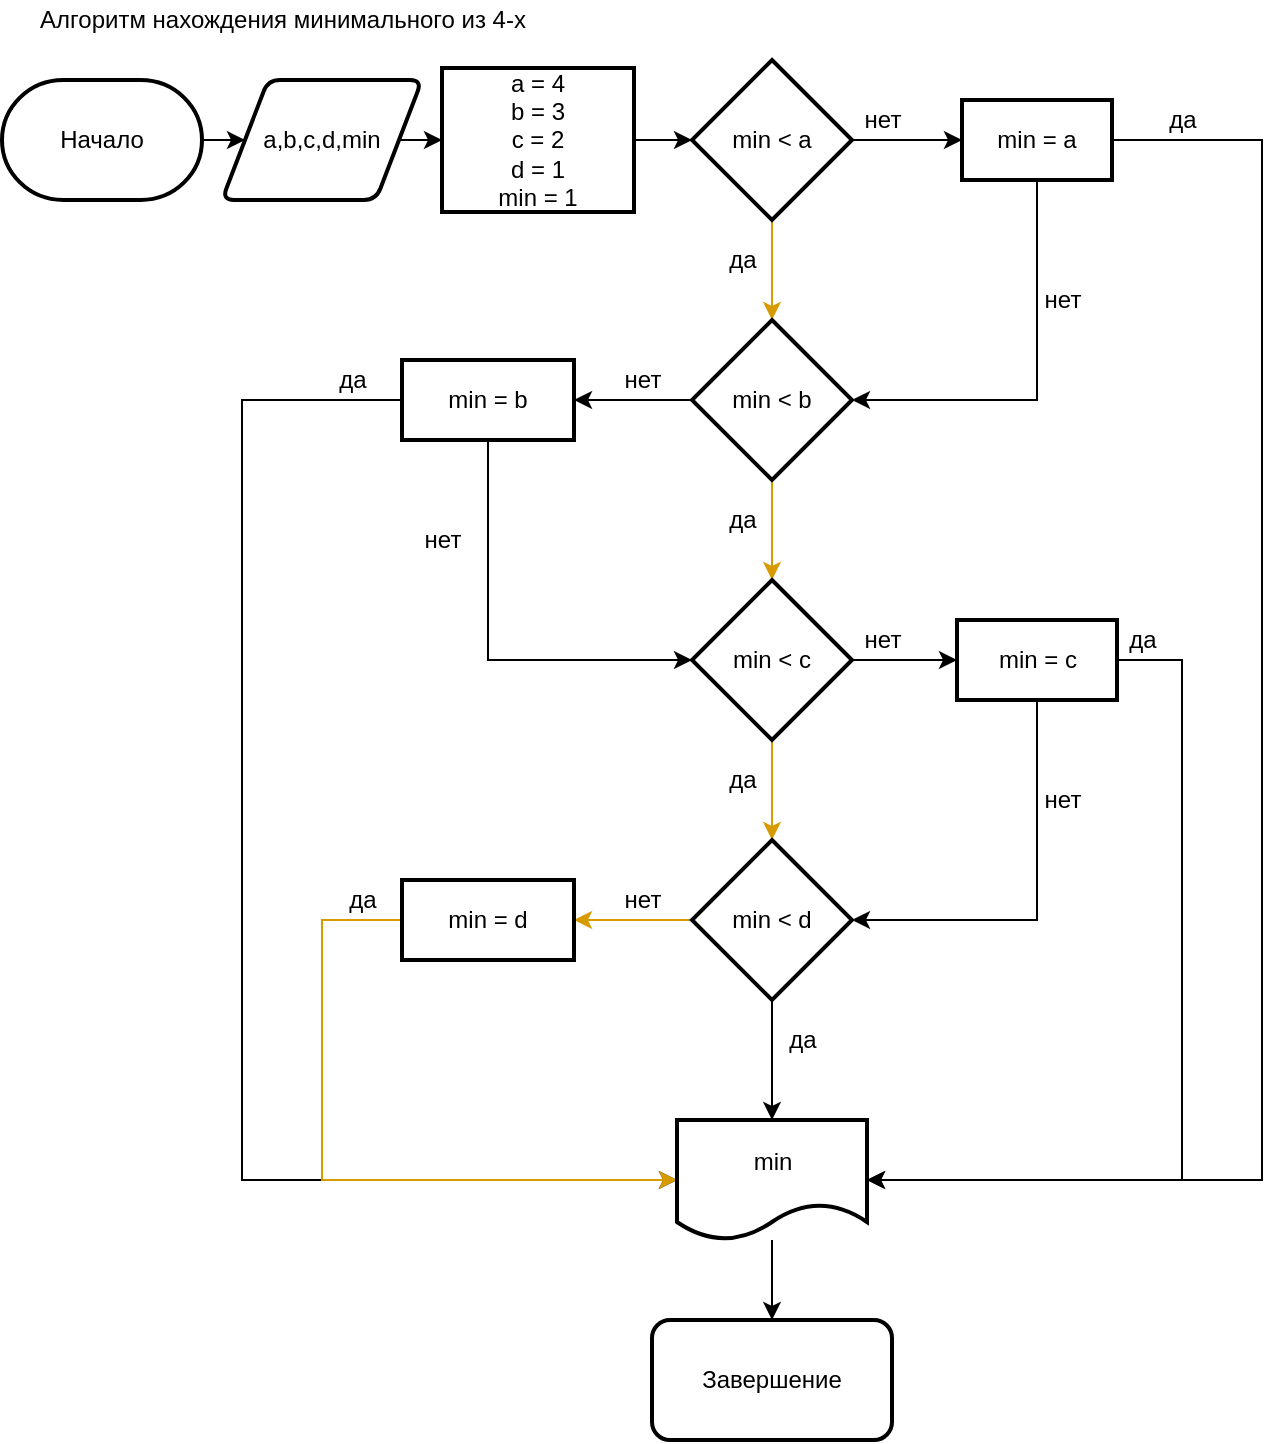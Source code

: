 <mxfile version="15.8.3" type="device" pages="2"><diagram id="V6V4rVkfS5ifKPoI8IRQ" name="Страница 1"><mxGraphModel dx="1025" dy="2807" grid="1" gridSize="10" guides="1" tooltips="1" connect="1" arrows="1" fold="1" page="1" pageScale="1" pageWidth="827" pageHeight="1169" math="0" shadow="0"><root><mxCell id="0"/><mxCell id="1" parent="0"/><mxCell id="OCEWhRm8qI4SO0WZBL5i-1" value="Алгоритм нахождения минимального из 4-х" style="text;html=1;align=center;verticalAlign=middle;resizable=0;points=[];autosize=1;strokeColor=none;fillColor=none;" parent="1" vertex="1"><mxGeometry x="20" y="-2320" width="260" height="20" as="geometry"/></mxCell><mxCell id="OCEWhRm8qI4SO0WZBL5i-11" value="" style="edgeStyle=orthogonalEdgeStyle;rounded=0;orthogonalLoop=1;jettySize=auto;html=1;" parent="1" source="OCEWhRm8qI4SO0WZBL5i-2" target="OCEWhRm8qI4SO0WZBL5i-3" edge="1"><mxGeometry relative="1" as="geometry"/></mxCell><mxCell id="OCEWhRm8qI4SO0WZBL5i-2" value="Начало" style="strokeWidth=2;html=1;shape=mxgraph.flowchart.terminator;whiteSpace=wrap;" parent="1" vertex="1"><mxGeometry x="10" y="-2280" width="100" height="60" as="geometry"/></mxCell><mxCell id="OCEWhRm8qI4SO0WZBL5i-12" value="" style="edgeStyle=orthogonalEdgeStyle;rounded=0;orthogonalLoop=1;jettySize=auto;html=1;" parent="1" source="OCEWhRm8qI4SO0WZBL5i-3" target="OCEWhRm8qI4SO0WZBL5i-4" edge="1"><mxGeometry relative="1" as="geometry"/></mxCell><mxCell id="OCEWhRm8qI4SO0WZBL5i-3" value="a,b,c,d,min" style="shape=parallelogram;html=1;strokeWidth=2;perimeter=parallelogramPerimeter;whiteSpace=wrap;rounded=1;arcSize=12;size=0.23;" parent="1" vertex="1"><mxGeometry x="120" y="-2280" width="100" height="60" as="geometry"/></mxCell><mxCell id="OCEWhRm8qI4SO0WZBL5i-38" value="" style="edgeStyle=orthogonalEdgeStyle;rounded=0;orthogonalLoop=1;jettySize=auto;html=1;" parent="1" source="OCEWhRm8qI4SO0WZBL5i-4" target="OCEWhRm8qI4SO0WZBL5i-37" edge="1"><mxGeometry relative="1" as="geometry"/></mxCell><mxCell id="OCEWhRm8qI4SO0WZBL5i-4" value="a = 4&lt;br&gt;b = 3&lt;br&gt;c = 2&lt;br&gt;d = 1&lt;br&gt;min = 1" style="rounded=0;whiteSpace=wrap;html=1;strokeWidth=2;" parent="1" vertex="1"><mxGeometry x="230" y="-2286" width="96" height="72" as="geometry"/></mxCell><mxCell id="OCEWhRm8qI4SO0WZBL5i-40" value="" style="edgeStyle=orthogonalEdgeStyle;rounded=0;orthogonalLoop=1;jettySize=auto;html=1;fillColor=#ffcd28;gradientColor=#ffa500;strokeColor=#d79b00;" parent="1" source="OCEWhRm8qI4SO0WZBL5i-37" target="OCEWhRm8qI4SO0WZBL5i-39" edge="1"><mxGeometry relative="1" as="geometry"/></mxCell><mxCell id="OCEWhRm8qI4SO0WZBL5i-49" value="" style="edgeStyle=orthogonalEdgeStyle;rounded=0;orthogonalLoop=1;jettySize=auto;html=1;" parent="1" source="OCEWhRm8qI4SO0WZBL5i-37" target="OCEWhRm8qI4SO0WZBL5i-46" edge="1"><mxGeometry relative="1" as="geometry"/></mxCell><mxCell id="OCEWhRm8qI4SO0WZBL5i-37" value="min &amp;lt; a" style="rhombus;whiteSpace=wrap;html=1;rounded=0;strokeWidth=2;" parent="1" vertex="1"><mxGeometry x="355" y="-2290" width="80" height="80" as="geometry"/></mxCell><mxCell id="OCEWhRm8qI4SO0WZBL5i-52" value="" style="edgeStyle=orthogonalEdgeStyle;rounded=0;orthogonalLoop=1;jettySize=auto;html=1;fillColor=#ffcd28;gradientColor=#ffa500;strokeColor=#d79b00;" parent="1" source="OCEWhRm8qI4SO0WZBL5i-39" target="OCEWhRm8qI4SO0WZBL5i-51" edge="1"><mxGeometry relative="1" as="geometry"/></mxCell><mxCell id="OCEWhRm8qI4SO0WZBL5i-55" value="" style="edgeStyle=orthogonalEdgeStyle;rounded=0;orthogonalLoop=1;jettySize=auto;html=1;" parent="1" source="OCEWhRm8qI4SO0WZBL5i-39" target="OCEWhRm8qI4SO0WZBL5i-54" edge="1"><mxGeometry relative="1" as="geometry"/></mxCell><mxCell id="OCEWhRm8qI4SO0WZBL5i-39" value="min &amp;lt; b" style="rhombus;whiteSpace=wrap;html=1;rounded=0;strokeWidth=2;" parent="1" vertex="1"><mxGeometry x="355" y="-2160" width="80" height="80" as="geometry"/></mxCell><mxCell id="OCEWhRm8qI4SO0WZBL5i-44" value="да" style="text;html=1;align=center;verticalAlign=middle;resizable=0;points=[];autosize=1;strokeColor=none;fillColor=none;" parent="1" vertex="1"><mxGeometry x="365" y="-2200" width="30" height="20" as="geometry"/></mxCell><mxCell id="OCEWhRm8qI4SO0WZBL5i-79" style="edgeStyle=orthogonalEdgeStyle;rounded=0;orthogonalLoop=1;jettySize=auto;html=1;" parent="1" source="OCEWhRm8qI4SO0WZBL5i-46" target="OCEWhRm8qI4SO0WZBL5i-39" edge="1"><mxGeometry relative="1" as="geometry"><Array as="points"><mxPoint x="528" y="-2120"/></Array></mxGeometry></mxCell><mxCell id="gthqsRsQvkx5Oq7-Hea_-1" style="edgeStyle=orthogonalEdgeStyle;rounded=0;orthogonalLoop=1;jettySize=auto;html=1;" parent="1" source="OCEWhRm8qI4SO0WZBL5i-46" target="OCEWhRm8qI4SO0WZBL5i-72" edge="1"><mxGeometry relative="1" as="geometry"><Array as="points"><mxPoint x="640" y="-2250"/><mxPoint x="640" y="-1730"/></Array></mxGeometry></mxCell><mxCell id="OCEWhRm8qI4SO0WZBL5i-46" value="min = a" style="rounded=0;whiteSpace=wrap;html=1;strokeWidth=2;" parent="1" vertex="1"><mxGeometry x="490" y="-2270" width="75" height="40" as="geometry"/></mxCell><mxCell id="OCEWhRm8qI4SO0WZBL5i-59" value="" style="edgeStyle=orthogonalEdgeStyle;rounded=0;orthogonalLoop=1;jettySize=auto;html=1;fillColor=#ffcd28;gradientColor=#ffa500;strokeColor=#d79b00;" parent="1" source="OCEWhRm8qI4SO0WZBL5i-51" target="OCEWhRm8qI4SO0WZBL5i-58" edge="1"><mxGeometry relative="1" as="geometry"/></mxCell><mxCell id="OCEWhRm8qI4SO0WZBL5i-62" value="" style="edgeStyle=orthogonalEdgeStyle;rounded=0;orthogonalLoop=1;jettySize=auto;html=1;" parent="1" source="OCEWhRm8qI4SO0WZBL5i-51" target="OCEWhRm8qI4SO0WZBL5i-60" edge="1"><mxGeometry relative="1" as="geometry"/></mxCell><mxCell id="OCEWhRm8qI4SO0WZBL5i-51" value="min &amp;lt; c" style="rhombus;whiteSpace=wrap;html=1;rounded=0;strokeWidth=2;" parent="1" vertex="1"><mxGeometry x="355" y="-2030" width="80" height="80" as="geometry"/></mxCell><mxCell id="OCEWhRm8qI4SO0WZBL5i-53" value="да" style="text;html=1;align=center;verticalAlign=middle;resizable=0;points=[];autosize=1;strokeColor=none;fillColor=none;" parent="1" vertex="1"><mxGeometry x="365" y="-2070" width="30" height="20" as="geometry"/></mxCell><mxCell id="OCEWhRm8qI4SO0WZBL5i-77" style="edgeStyle=orthogonalEdgeStyle;rounded=0;orthogonalLoop=1;jettySize=auto;html=1;" parent="1" source="OCEWhRm8qI4SO0WZBL5i-54" target="OCEWhRm8qI4SO0WZBL5i-51" edge="1"><mxGeometry relative="1" as="geometry"><Array as="points"><mxPoint x="253" y="-1990"/></Array></mxGeometry></mxCell><mxCell id="gthqsRsQvkx5Oq7-Hea_-5" style="edgeStyle=orthogonalEdgeStyle;rounded=0;orthogonalLoop=1;jettySize=auto;html=1;" parent="1" source="OCEWhRm8qI4SO0WZBL5i-54" target="OCEWhRm8qI4SO0WZBL5i-72" edge="1"><mxGeometry relative="1" as="geometry"><Array as="points"><mxPoint x="130" y="-2120"/><mxPoint x="130" y="-1730"/></Array></mxGeometry></mxCell><mxCell id="OCEWhRm8qI4SO0WZBL5i-54" value="min = b" style="rounded=0;whiteSpace=wrap;html=1;strokeWidth=2;" parent="1" vertex="1"><mxGeometry x="210" y="-2140" width="86" height="40" as="geometry"/></mxCell><mxCell id="OCEWhRm8qI4SO0WZBL5i-67" value="" style="edgeStyle=orthogonalEdgeStyle;rounded=0;orthogonalLoop=1;jettySize=auto;html=1;fillColor=#ffcd28;gradientColor=#ffa500;strokeColor=#d79b00;" parent="1" source="OCEWhRm8qI4SO0WZBL5i-58" target="OCEWhRm8qI4SO0WZBL5i-66" edge="1"><mxGeometry relative="1" as="geometry"/></mxCell><mxCell id="OCEWhRm8qI4SO0WZBL5i-73" value="" style="edgeStyle=orthogonalEdgeStyle;rounded=0;orthogonalLoop=1;jettySize=auto;html=1;" parent="1" source="OCEWhRm8qI4SO0WZBL5i-58" target="OCEWhRm8qI4SO0WZBL5i-72" edge="1"><mxGeometry relative="1" as="geometry"/></mxCell><mxCell id="OCEWhRm8qI4SO0WZBL5i-58" value="min &amp;lt; d" style="rhombus;whiteSpace=wrap;html=1;rounded=0;strokeWidth=2;" parent="1" vertex="1"><mxGeometry x="355" y="-1900" width="80" height="80" as="geometry"/></mxCell><mxCell id="OCEWhRm8qI4SO0WZBL5i-80" style="edgeStyle=orthogonalEdgeStyle;rounded=0;orthogonalLoop=1;jettySize=auto;html=1;" parent="1" source="OCEWhRm8qI4SO0WZBL5i-60" target="OCEWhRm8qI4SO0WZBL5i-58" edge="1"><mxGeometry relative="1" as="geometry"><Array as="points"><mxPoint x="528" y="-1860"/></Array></mxGeometry></mxCell><mxCell id="gthqsRsQvkx5Oq7-Hea_-2" style="edgeStyle=orthogonalEdgeStyle;rounded=0;orthogonalLoop=1;jettySize=auto;html=1;" parent="1" source="OCEWhRm8qI4SO0WZBL5i-60" target="OCEWhRm8qI4SO0WZBL5i-72" edge="1"><mxGeometry relative="1" as="geometry"><Array as="points"><mxPoint x="600" y="-1990"/><mxPoint x="600" y="-1730"/></Array></mxGeometry></mxCell><mxCell id="OCEWhRm8qI4SO0WZBL5i-60" value="min = c" style="rounded=0;whiteSpace=wrap;html=1;strokeWidth=2;" parent="1" vertex="1"><mxGeometry x="487.5" y="-2010" width="80" height="40" as="geometry"/></mxCell><mxCell id="OCEWhRm8qI4SO0WZBL5i-65" value="да" style="text;html=1;align=center;verticalAlign=middle;resizable=0;points=[];autosize=1;strokeColor=none;fillColor=none;" parent="1" vertex="1"><mxGeometry x="365" y="-1940" width="30" height="20" as="geometry"/></mxCell><mxCell id="gthqsRsQvkx5Oq7-Hea_-9" style="edgeStyle=orthogonalEdgeStyle;rounded=0;orthogonalLoop=1;jettySize=auto;html=1;fillColor=#ffcd28;gradientColor=#ffa500;strokeColor=#d79b00;" parent="1" source="OCEWhRm8qI4SO0WZBL5i-66" target="OCEWhRm8qI4SO0WZBL5i-72" edge="1"><mxGeometry relative="1" as="geometry"><Array as="points"><mxPoint x="170" y="-1860"/><mxPoint x="170" y="-1730"/></Array></mxGeometry></mxCell><mxCell id="OCEWhRm8qI4SO0WZBL5i-66" value="min = d" style="rounded=0;whiteSpace=wrap;html=1;strokeWidth=2;" parent="1" vertex="1"><mxGeometry x="210" y="-1880" width="86" height="40" as="geometry"/></mxCell><mxCell id="OCEWhRm8qI4SO0WZBL5i-68" value="нет" style="text;html=1;align=center;verticalAlign=middle;resizable=0;points=[];autosize=1;strokeColor=none;fillColor=none;" parent="1" vertex="1"><mxGeometry x="315" y="-1880" width="30" height="20" as="geometry"/></mxCell><mxCell id="OCEWhRm8qI4SO0WZBL5i-82" value="" style="edgeStyle=orthogonalEdgeStyle;rounded=0;orthogonalLoop=1;jettySize=auto;html=1;" parent="1" source="OCEWhRm8qI4SO0WZBL5i-72" target="OCEWhRm8qI4SO0WZBL5i-81" edge="1"><mxGeometry relative="1" as="geometry"/></mxCell><mxCell id="OCEWhRm8qI4SO0WZBL5i-72" value="min" style="shape=document;whiteSpace=wrap;html=1;boundedLbl=1;strokeWidth=2;" parent="1" vertex="1"><mxGeometry x="347.5" y="-1760" width="95" height="60" as="geometry"/></mxCell><mxCell id="OCEWhRm8qI4SO0WZBL5i-75" value="нет" style="text;html=1;align=center;verticalAlign=middle;resizable=0;points=[];autosize=1;strokeColor=none;fillColor=none;" parent="1" vertex="1"><mxGeometry x="435" y="-2270" width="30" height="20" as="geometry"/></mxCell><mxCell id="OCEWhRm8qI4SO0WZBL5i-81" value="Завершение" style="rounded=1;whiteSpace=wrap;html=1;strokeWidth=2;" parent="1" vertex="1"><mxGeometry x="335" y="-1660" width="120" height="60" as="geometry"/></mxCell><mxCell id="OCEWhRm8qI4SO0WZBL5i-83" value="нет" style="text;html=1;align=center;verticalAlign=middle;resizable=0;points=[];autosize=1;strokeColor=none;fillColor=none;" parent="1" vertex="1"><mxGeometry x="525" y="-2180" width="30" height="20" as="geometry"/></mxCell><mxCell id="OCEWhRm8qI4SO0WZBL5i-84" value="нет" style="text;html=1;align=center;verticalAlign=middle;resizable=0;points=[];autosize=1;strokeColor=none;fillColor=none;" parent="1" vertex="1"><mxGeometry x="215" y="-2060" width="30" height="20" as="geometry"/></mxCell><mxCell id="OCEWhRm8qI4SO0WZBL5i-85" value="нет" style="text;html=1;align=center;verticalAlign=middle;resizable=0;points=[];autosize=1;strokeColor=none;fillColor=none;" parent="1" vertex="1"><mxGeometry x="525" y="-1930" width="30" height="20" as="geometry"/></mxCell><mxCell id="OCEWhRm8qI4SO0WZBL5i-86" value="да" style="text;html=1;align=center;verticalAlign=middle;resizable=0;points=[];autosize=1;strokeColor=none;fillColor=none;" parent="1" vertex="1"><mxGeometry x="395" y="-1810" width="30" height="20" as="geometry"/></mxCell><mxCell id="OCEWhRm8qI4SO0WZBL5i-87" value="нет" style="text;html=1;align=center;verticalAlign=middle;resizable=0;points=[];autosize=1;strokeColor=none;fillColor=none;" parent="1" vertex="1"><mxGeometry x="315" y="-2140" width="30" height="20" as="geometry"/></mxCell><mxCell id="OCEWhRm8qI4SO0WZBL5i-88" value="нет" style="text;html=1;align=center;verticalAlign=middle;resizable=0;points=[];autosize=1;strokeColor=none;fillColor=none;" parent="1" vertex="1"><mxGeometry x="435" y="-2010" width="30" height="20" as="geometry"/></mxCell><mxCell id="gthqsRsQvkx5Oq7-Hea_-3" value="да" style="text;html=1;align=center;verticalAlign=middle;resizable=0;points=[];autosize=1;strokeColor=none;fillColor=none;" parent="1" vertex="1"><mxGeometry x="585" y="-2270" width="30" height="20" as="geometry"/></mxCell><mxCell id="gthqsRsQvkx5Oq7-Hea_-4" value="да" style="text;html=1;align=center;verticalAlign=middle;resizable=0;points=[];autosize=1;strokeColor=none;fillColor=none;" parent="1" vertex="1"><mxGeometry x="565" y="-2010" width="30" height="20" as="geometry"/></mxCell><mxCell id="gthqsRsQvkx5Oq7-Hea_-8" value="да" style="text;html=1;align=center;verticalAlign=middle;resizable=0;points=[];autosize=1;strokeColor=none;fillColor=none;" parent="1" vertex="1"><mxGeometry x="170" y="-2140" width="30" height="20" as="geometry"/></mxCell><mxCell id="gthqsRsQvkx5Oq7-Hea_-10" value="да" style="text;html=1;align=center;verticalAlign=middle;resizable=0;points=[];autosize=1;strokeColor=none;fillColor=none;" parent="1" vertex="1"><mxGeometry x="175" y="-1880" width="30" height="20" as="geometry"/></mxCell></root></mxGraphModel></diagram><diagram id="ga-JvvRc5TEea7Qab6PI" name="Страница 2"><mxGraphModel dx="1025" dy="469" grid="1" gridSize="10" guides="1" tooltips="1" connect="1" arrows="1" fold="1" page="1" pageScale="1" pageWidth="827" pageHeight="1169" math="0" shadow="0"><root><mxCell id="uYsyy3oHXRIZb1VhayqY-0"/><mxCell id="uYsyy3oHXRIZb1VhayqY-1" parent="uYsyy3oHXRIZb1VhayqY-0"/><mxCell id="uYsyy3oHXRIZb1VhayqY-5" value="" style="edgeStyle=orthogonalEdgeStyle;rounded=0;orthogonalLoop=1;jettySize=auto;html=1;" parent="uYsyy3oHXRIZb1VhayqY-1" source="uYsyy3oHXRIZb1VhayqY-2" edge="1"><mxGeometry relative="1" as="geometry"><mxPoint x="380" y="260" as="targetPoint"/></mxGeometry></mxCell><mxCell id="uYsyy3oHXRIZb1VhayqY-2" value="start" style="strokeWidth=2;html=1;shape=mxgraph.flowchart.terminator;whiteSpace=wrap;" parent="uYsyy3oHXRIZb1VhayqY-1" vertex="1"><mxGeometry x="330" y="170" width="100" height="60" as="geometry"/></mxCell><mxCell id="uYsyy3oHXRIZb1VhayqY-3" value="&lt;span style=&quot;color: rgb(36, 41, 47); font-size: 16px; font-style: normal; font-weight: 400; letter-spacing: normal; text-indent: 0px; text-transform: none; word-spacing: 0px; background-color: rgb(255, 255, 255); display: inline; float: none;&quot;&gt;Написать программу, которая из имеющегося массива целых чисел формирует массив из чисел, больших 8. Первоначальный массив можно ввести с клавиатуры, либо сгенерировать случайным образом. При решении не рекомендуется пользоваться коллекциями, лучше обойтись исключительно массивами.&lt;/span&gt;" style="text;whiteSpace=wrap;html=1;" parent="uYsyy3oHXRIZb1VhayqY-1" vertex="1"><mxGeometry x="100" y="40" width="550" height="90" as="geometry"/></mxCell><mxCell id="uYsyy3oHXRIZb1VhayqY-10" value="" style="edgeStyle=orthogonalEdgeStyle;rounded=0;orthogonalLoop=1;jettySize=auto;html=1;" parent="uYsyy3oHXRIZb1VhayqY-1" source="uYsyy3oHXRIZb1VhayqY-6" target="uYsyy3oHXRIZb1VhayqY-9" edge="1"><mxGeometry relative="1" as="geometry"/></mxCell><mxCell id="uYsyy3oHXRIZb1VhayqY-23" style="edgeStyle=orthogonalEdgeStyle;rounded=0;orthogonalLoop=1;jettySize=auto;html=1;entryX=0;entryY=0.5;entryDx=0;entryDy=0;" parent="uYsyy3oHXRIZb1VhayqY-1" source="uYsyy3oHXRIZb1VhayqY-6" target="uYsyy3oHXRIZb1VhayqY-20" edge="1"><mxGeometry relative="1" as="geometry"><Array as="points"><mxPoint x="200" y="540"/><mxPoint x="200" y="420"/></Array></mxGeometry></mxCell><mxCell id="uYsyy3oHXRIZb1VhayqY-6" value="array[i] &amp;gt; 8" style="rhombus;whiteSpace=wrap;html=1;strokeWidth=2;" parent="uYsyy3oHXRIZb1VhayqY-1" vertex="1"><mxGeometry x="310" y="500" width="140" height="80" as="geometry"/></mxCell><mxCell id="uYsyy3oHXRIZb1VhayqY-21" value="" style="edgeStyle=orthogonalEdgeStyle;rounded=0;orthogonalLoop=1;jettySize=auto;html=1;" parent="uYsyy3oHXRIZb1VhayqY-1" source="uYsyy3oHXRIZb1VhayqY-8" target="uYsyy3oHXRIZb1VhayqY-20" edge="1"><mxGeometry relative="1" as="geometry"/></mxCell><mxCell id="uYsyy3oHXRIZb1VhayqY-8" value="Array" style="shape=parallelogram;html=1;strokeWidth=2;perimeter=parallelogramPerimeter;whiteSpace=wrap;rounded=1;arcSize=12;size=0.23;" parent="uYsyy3oHXRIZb1VhayqY-1" vertex="1"><mxGeometry x="314" y="260" width="136" height="60" as="geometry"/></mxCell><mxCell id="uYsyy3oHXRIZb1VhayqY-24" style="edgeStyle=orthogonalEdgeStyle;rounded=0;orthogonalLoop=1;jettySize=auto;html=1;" parent="uYsyy3oHXRIZb1VhayqY-1" source="uYsyy3oHXRIZb1VhayqY-9" edge="1"><mxGeometry relative="1" as="geometry"><mxPoint x="200" y="540" as="targetPoint"/></mxGeometry></mxCell><mxCell id="uYsyy3oHXRIZb1VhayqY-9" value="NewArray" style="whiteSpace=wrap;html=1;strokeWidth=2;" parent="uYsyy3oHXRIZb1VhayqY-1" vertex="1"><mxGeometry x="490" y="610" width="120" height="60" as="geometry"/></mxCell><mxCell id="uYsyy3oHXRIZb1VhayqY-11" value="+" style="text;html=1;align=center;verticalAlign=middle;resizable=0;points=[];autosize=1;strokeColor=none;fillColor=none;" parent="uYsyy3oHXRIZb1VhayqY-1" vertex="1"><mxGeometry x="470" y="510" width="20" height="20" as="geometry"/></mxCell><mxCell id="uYsyy3oHXRIZb1VhayqY-18" value="-" style="text;html=1;align=center;verticalAlign=middle;resizable=0;points=[];autosize=1;strokeColor=none;fillColor=none;" parent="uYsyy3oHXRIZb1VhayqY-1" vertex="1"><mxGeometry x="250" y="510" width="20" height="20" as="geometry"/></mxCell><mxCell id="uYsyy3oHXRIZb1VhayqY-22" value="" style="edgeStyle=orthogonalEdgeStyle;rounded=0;orthogonalLoop=1;jettySize=auto;html=1;" parent="uYsyy3oHXRIZb1VhayqY-1" source="uYsyy3oHXRIZb1VhayqY-20" target="uYsyy3oHXRIZb1VhayqY-6" edge="1"><mxGeometry relative="1" as="geometry"><Array as="points"><mxPoint x="380" y="470"/><mxPoint x="380" y="470"/></Array></mxGeometry></mxCell><mxCell id="uYsyy3oHXRIZb1VhayqY-26" value="" style="edgeStyle=orthogonalEdgeStyle;rounded=0;orthogonalLoop=1;jettySize=auto;html=1;" parent="uYsyy3oHXRIZb1VhayqY-1" source="uYsyy3oHXRIZb1VhayqY-20" target="uYsyy3oHXRIZb1VhayqY-25" edge="1"><mxGeometry relative="1" as="geometry"/></mxCell><mxCell id="uYsyy3oHXRIZb1VhayqY-20" value="i=0, Array.Length,1" style="shape=hexagon;perimeter=hexagonPerimeter2;whiteSpace=wrap;html=1;fixedSize=1;rounded=1;strokeWidth=2;arcSize=12;" parent="uYsyy3oHXRIZb1VhayqY-1" vertex="1"><mxGeometry x="282" y="380" width="200" height="80" as="geometry"/></mxCell><mxCell id="uYsyy3oHXRIZb1VhayqY-28" value="" style="edgeStyle=orthogonalEdgeStyle;rounded=0;orthogonalLoop=1;jettySize=auto;html=1;" parent="uYsyy3oHXRIZb1VhayqY-1" source="uYsyy3oHXRIZb1VhayqY-25" edge="1"><mxGeometry relative="1" as="geometry"><mxPoint x="650" y="890" as="targetPoint"/></mxGeometry></mxCell><mxCell id="uYsyy3oHXRIZb1VhayqY-25" value="&lt;span&gt;NewArray&lt;/span&gt;" style="shape=document;whiteSpace=wrap;html=1;boundedLbl=1;rounded=1;strokeWidth=2;arcSize=12;" parent="uYsyy3oHXRIZb1VhayqY-1" vertex="1"><mxGeometry x="590" y="720" width="120" height="80" as="geometry"/></mxCell><mxCell id="uYsyy3oHXRIZb1VhayqY-29" value="end" style="strokeWidth=2;html=1;shape=mxgraph.flowchart.terminator;whiteSpace=wrap;" parent="uYsyy3oHXRIZb1VhayqY-1" vertex="1"><mxGeometry x="600" y="890" width="100" height="60" as="geometry"/></mxCell><mxCell id="uYsyy3oHXRIZb1VhayqY-30" value="+" style="text;html=1;align=center;verticalAlign=middle;resizable=0;points=[];autosize=1;strokeColor=none;fillColor=none;" parent="uYsyy3oHXRIZb1VhayqY-1" vertex="1"><mxGeometry x="360" y="470" width="20" height="20" as="geometry"/></mxCell><mxCell id="uYsyy3oHXRIZb1VhayqY-31" value="-" style="text;html=1;align=center;verticalAlign=middle;resizable=0;points=[];autosize=1;strokeColor=none;fillColor=none;" parent="uYsyy3oHXRIZb1VhayqY-1" vertex="1"><mxGeometry x="490" y="390" width="20" height="20" as="geometry"/></mxCell></root></mxGraphModel></diagram></mxfile>